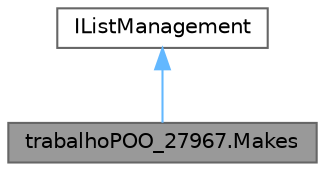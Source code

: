 digraph "trabalhoPOO_27967.Makes"
{
 // LATEX_PDF_SIZE
  bgcolor="transparent";
  edge [fontname=Helvetica,fontsize=10,labelfontname=Helvetica,labelfontsize=10];
  node [fontname=Helvetica,fontsize=10,shape=box,height=0.2,width=0.4];
  Node1 [id="Node000001",label="trabalhoPOO_27967.Makes",height=0.2,width=0.4,color="gray40", fillcolor="grey60", style="filled", fontcolor="black",tooltip="Purpose:This file has the definition and methods to work with the plurality of Make...."];
  Node2 -> Node1 [id="edge1_Node000001_Node000002",dir="back",color="steelblue1",style="solid",tooltip=" "];
  Node2 [id="Node000002",label="IListManagement",height=0.2,width=0.4,color="gray40", fillcolor="white", style="filled",URL="$interfacetrabalho_p_o_o__27967_1_1_interface_1_1_i_list_management.html",tooltip=" "];
}
